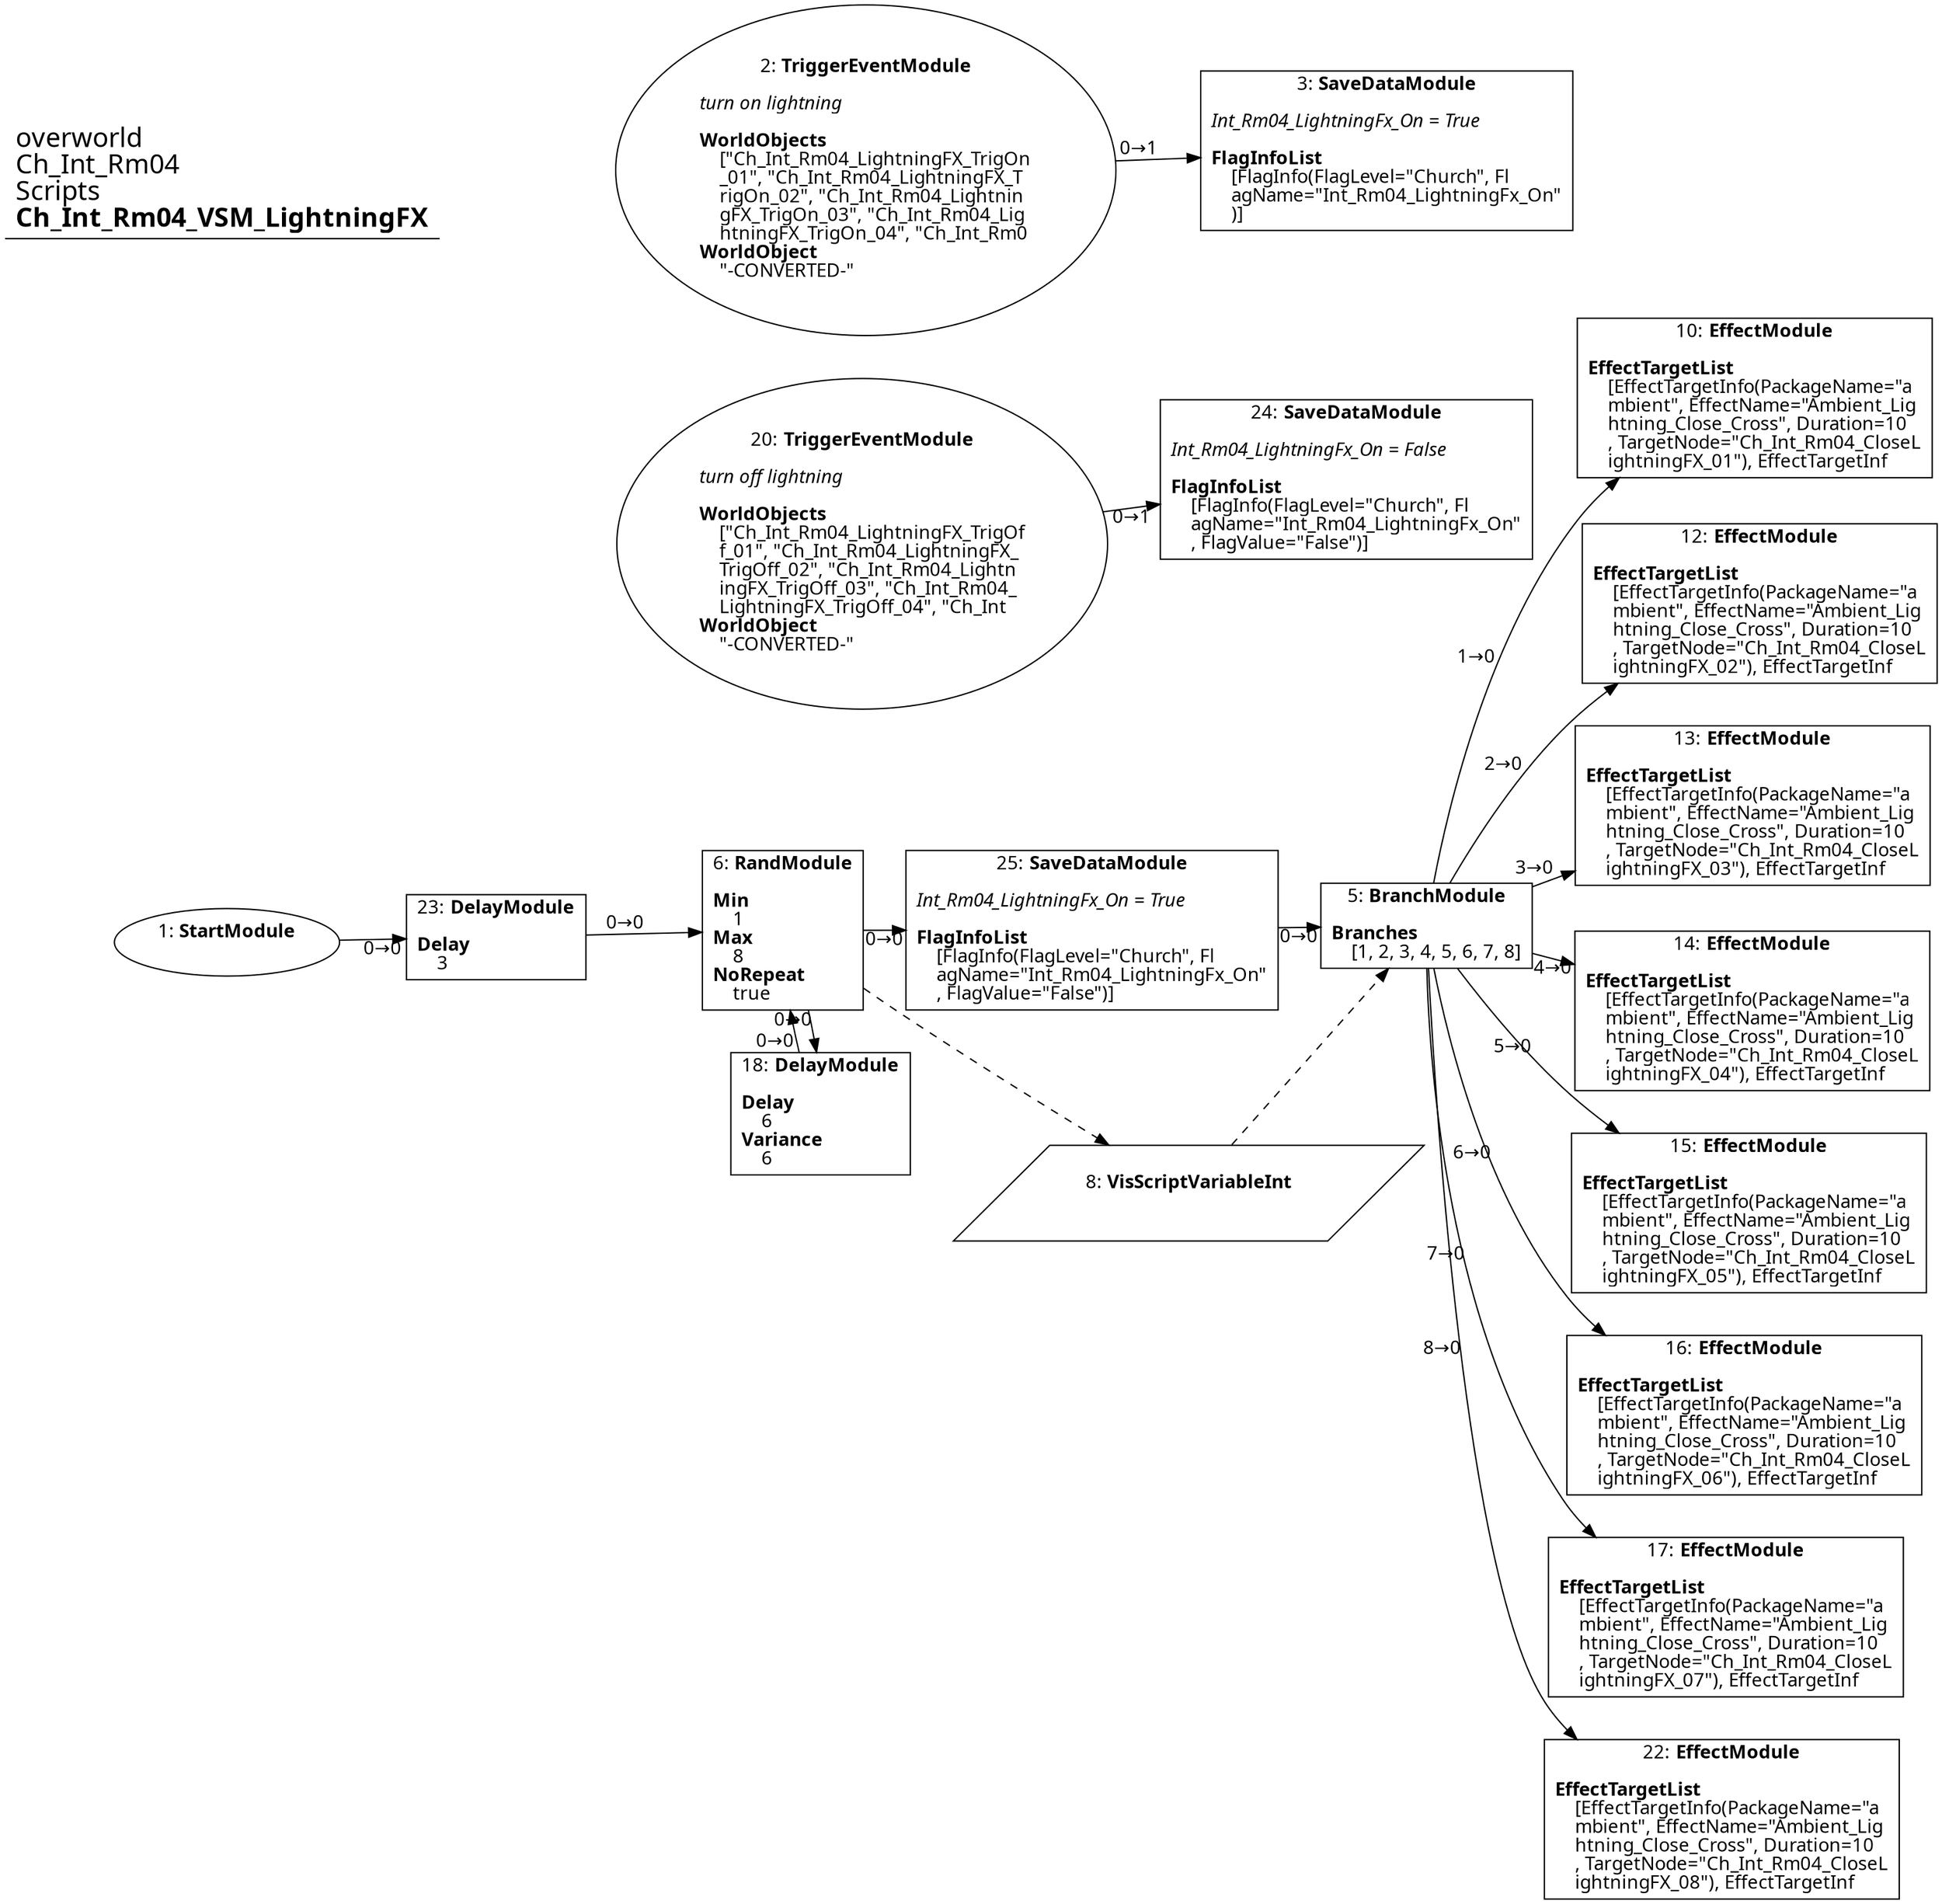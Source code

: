 digraph {
    layout = fdp;
    overlap = prism;
    sep = "+16";
    splines = spline;

    node [ shape = box ];

    graph [ fontname = "Segoe UI" ];
    node [ fontname = "Segoe UI" ];
    edge [ fontname = "Segoe UI" ];

    1 [ label = <1: <b>StartModule</b><br/><br/>> ];
    1 [ shape = oval ]
    1 [ pos = "-0.22900002,-0.354!" ];
    1 -> 23 [ label = "0→0" ];

    2 [ label = <2: <b>TriggerEventModule</b><br/><br/><i>turn on lightning<br align="left"/></i><br align="left"/><b>WorldObjects</b><br align="left"/>    [&quot;Ch_Int_Rm04_LightningFX_TrigOn<br align="left"/>    _01&quot;, &quot;Ch_Int_Rm04_LightningFX_T<br align="left"/>    rigOn_02&quot;, &quot;Ch_Int_Rm04_Lightnin<br align="left"/>    gFX_TrigOn_03&quot;, &quot;Ch_Int_Rm04_Lig<br align="left"/>    htningFX_TrigOn_04&quot;, &quot;Ch_Int_Rm0<br align="left"/><b>WorldObject</b><br align="left"/>    &quot;-CONVERTED-&quot;<br align="left"/>> ];
    2 [ shape = oval ]
    2 [ pos = "0.35000002,0.25!" ];
    2 -> 3 [ label = "0→1" ];

    3 [ label = <3: <b>SaveDataModule</b><br/><br/><i>Int_Rm04_LightningFx_On = True<br align="left"/></i><br align="left"/><b>FlagInfoList</b><br align="left"/>    [FlagInfo(FlagLevel=&quot;Church&quot;, Fl<br align="left"/>    agName=&quot;Int_Rm04_LightningFx_On&quot;<br align="left"/>    )]<br align="left"/>> ];
    3 [ pos = "0.661,0.273!" ];

    5 [ label = <5: <b>BranchModule</b><br/><br/><b>Branches</b><br align="left"/>    [1, 2, 3, 4, 5, 6, 7, 8]<br align="left"/>> ];
    5 [ pos = "0.726,-0.354!" ];
    5 -> 10 [ label = "1→0" ];
    5 -> 12 [ label = "2→0" ];
    5 -> 13 [ label = "3→0" ];
    5 -> 14 [ label = "4→0" ];
    5 -> 15 [ label = "5→0" ];
    5 -> 16 [ label = "6→0" ];
    5 -> 17 [ label = "7→0" ];
    5 -> 22 [ label = "8→0" ];
    8 -> 5 [ style = dashed ];

    6 [ label = <6: <b>RandModule</b><br/><br/><b>Min</b><br align="left"/>    1<br align="left"/><b>Max</b><br align="left"/>    8<br align="left"/><b>NoRepeat</b><br align="left"/>    true<br align="left"/>> ];
    6 [ pos = "0.266,-0.354!" ];
    6 -> 18 [ label = "0→0" ];
    6 -> 25 [ label = "0→0" ];
    6 -> 8 [ style = dashed ];

    8 [ label = <8: <b>VisScriptVariableInt</b><br/><br/>> ];
    8 [ shape = parallelogram ]
    8 [ pos = "0.535,-0.56600004!" ];

    10 [ label = <10: <b>EffectModule</b><br/><br/><b>EffectTargetList</b><br align="left"/>    [EffectTargetInfo(PackageName=&quot;a<br align="left"/>    mbient&quot;, EffectName=&quot;Ambient_Lig<br align="left"/>    htning_Close_Cross&quot;, Duration=10<br align="left"/>    , TargetNode=&quot;Ch_Int_Rm04_CloseL<br align="left"/>    ightningFX_01&quot;), EffectTargetInf<br align="left"/>> ];
    10 [ pos = "1.0070001,-0.079!" ];

    12 [ label = <12: <b>EffectModule</b><br/><br/><b>EffectTargetList</b><br align="left"/>    [EffectTargetInfo(PackageName=&quot;a<br align="left"/>    mbient&quot;, EffectName=&quot;Ambient_Lig<br align="left"/>    htning_Close_Cross&quot;, Duration=10<br align="left"/>    , TargetNode=&quot;Ch_Int_Rm04_CloseL<br align="left"/>    ightningFX_02&quot;), EffectTargetInf<br align="left"/>> ];
    12 [ pos = "1.0070001,-0.2!" ];

    13 [ label = <13: <b>EffectModule</b><br/><br/><b>EffectTargetList</b><br align="left"/>    [EffectTargetInfo(PackageName=&quot;a<br align="left"/>    mbient&quot;, EffectName=&quot;Ambient_Lig<br align="left"/>    htning_Close_Cross&quot;, Duration=10<br align="left"/>    , TargetNode=&quot;Ch_Int_Rm04_CloseL<br align="left"/>    ightningFX_03&quot;), EffectTargetInf<br align="left"/>> ];
    13 [ pos = "1.0070001,-0.324!" ];

    14 [ label = <14: <b>EffectModule</b><br/><br/><b>EffectTargetList</b><br align="left"/>    [EffectTargetInfo(PackageName=&quot;a<br align="left"/>    mbient&quot;, EffectName=&quot;Ambient_Lig<br align="left"/>    htning_Close_Cross&quot;, Duration=10<br align="left"/>    , TargetNode=&quot;Ch_Int_Rm04_CloseL<br align="left"/>    ightningFX_04&quot;), EffectTargetInf<br align="left"/>> ];
    14 [ pos = "1.006,-0.446!" ];

    15 [ label = <15: <b>EffectModule</b><br/><br/><b>EffectTargetList</b><br align="left"/>    [EffectTargetInfo(PackageName=&quot;a<br align="left"/>    mbient&quot;, EffectName=&quot;Ambient_Lig<br align="left"/>    htning_Close_Cross&quot;, Duration=10<br align="left"/>    , TargetNode=&quot;Ch_Int_Rm04_CloseL<br align="left"/>    ightningFX_05&quot;), EffectTargetInf<br align="left"/>> ];
    15 [ pos = "1.006,-0.57000005!" ];

    16 [ label = <16: <b>EffectModule</b><br/><br/><b>EffectTargetList</b><br align="left"/>    [EffectTargetInfo(PackageName=&quot;a<br align="left"/>    mbient&quot;, EffectName=&quot;Ambient_Lig<br align="left"/>    htning_Close_Cross&quot;, Duration=10<br align="left"/>    , TargetNode=&quot;Ch_Int_Rm04_CloseL<br align="left"/>    ightningFX_06&quot;), EffectTargetInf<br align="left"/>> ];
    16 [ pos = "1.006,-0.693!" ];

    17 [ label = <17: <b>EffectModule</b><br/><br/><b>EffectTargetList</b><br align="left"/>    [EffectTargetInfo(PackageName=&quot;a<br align="left"/>    mbient&quot;, EffectName=&quot;Ambient_Lig<br align="left"/>    htning_Close_Cross&quot;, Duration=10<br align="left"/>    , TargetNode=&quot;Ch_Int_Rm04_CloseL<br align="left"/>    ightningFX_07&quot;), EffectTargetInf<br align="left"/>> ];
    17 [ pos = "1.0070001,-0.81700003!" ];

    18 [ label = <18: <b>DelayModule</b><br/><br/><b>Delay</b><br align="left"/>    6<br align="left"/><b>Variance</b><br align="left"/>    6<br align="left"/>> ];
    18 [ pos = "0.30400002,-0.517!" ];
    18 -> 6 [ label = "0→0" ];

    20 [ label = <20: <b>TriggerEventModule</b><br/><br/><i>turn off lightning<br align="left"/></i><br align="left"/><b>WorldObjects</b><br align="left"/>    [&quot;Ch_Int_Rm04_LightningFX_TrigOf<br align="left"/>    f_01&quot;, &quot;Ch_Int_Rm04_LightningFX_<br align="left"/>    TrigOff_02&quot;, &quot;Ch_Int_Rm04_Lightn<br align="left"/>    ingFX_TrigOff_03&quot;, &quot;Ch_Int_Rm04_<br align="left"/>    LightningFX_TrigOff_04&quot;, &quot;Ch_Int<br align="left"/><b>WorldObject</b><br align="left"/>    &quot;-CONVERTED-&quot;<br align="left"/>> ];
    20 [ shape = oval ]
    20 [ pos = "0.354,0.020000001!" ];
    20 -> 24 [ label = "0→1" ];

    22 [ label = <22: <b>EffectModule</b><br/><br/><b>EffectTargetList</b><br align="left"/>    [EffectTargetInfo(PackageName=&quot;a<br align="left"/>    mbient&quot;, EffectName=&quot;Ambient_Lig<br align="left"/>    htning_Close_Cross&quot;, Duration=10<br align="left"/>    , TargetNode=&quot;Ch_Int_Rm04_CloseL<br align="left"/>    ightningFX_08&quot;), EffectTargetInf<br align="left"/>> ];
    22 [ pos = "1.006,-0.94400007!" ];

    23 [ label = <23: <b>DelayModule</b><br/><br/><b>Delay</b><br align="left"/>    3<br align="left"/>> ];
    23 [ pos = "0.007,-0.354!" ];
    23 -> 6 [ label = "0→0" ];

    24 [ label = <24: <b>SaveDataModule</b><br/><br/><i>Int_Rm04_LightningFx_On = False<br align="left"/></i><br align="left"/><b>FlagInfoList</b><br align="left"/>    [FlagInfo(FlagLevel=&quot;Church&quot;, Fl<br align="left"/>    agName=&quot;Int_Rm04_LightningFx_On&quot;<br align="left"/>    , FlagValue=&quot;False&quot;)]<br align="left"/>> ];
    24 [ pos = "0.65400004,0.043!" ];

    25 [ label = <25: <b>SaveDataModule</b><br/><br/><i>Int_Rm04_LightningFx_On = True<br align="left"/></i><br align="left"/><b>FlagInfoList</b><br align="left"/>    [FlagInfo(FlagLevel=&quot;Church&quot;, Fl<br align="left"/>    agName=&quot;Int_Rm04_LightningFx_On&quot;<br align="left"/>    , FlagValue=&quot;False&quot;)]<br align="left"/>> ];
    25 [ pos = "0.508,-0.354!" ];
    25 -> 5 [ label = "0→0" ];

    title [ pos = "-0.23,0.27400002!" ];
    title [ shape = underline ];
    title [ label = <<font point-size="20">overworld<br align="left"/>Ch_Int_Rm04<br align="left"/>Scripts<br align="left"/><b>Ch_Int_Rm04_VSM_LightningFX</b><br align="left"/></font>> ];
}
